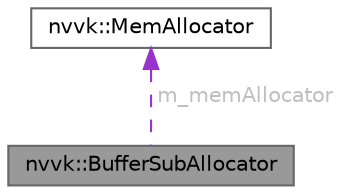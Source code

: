 digraph "nvvk::BufferSubAllocator"
{
 // LATEX_PDF_SIZE
  bgcolor="transparent";
  edge [fontname=Helvetica,fontsize=10,labelfontname=Helvetica,labelfontsize=10];
  node [fontname=Helvetica,fontsize=10,shape=box,height=0.2,width=0.4];
  Node1 [id="Node000001",label="nvvk::BufferSubAllocator",height=0.2,width=0.4,color="gray40", fillcolor="grey60", style="filled", fontcolor="black",tooltip=" "];
  Node2 -> Node1 [id="edge1_Node000001_Node000002",dir="back",color="darkorchid3",style="dashed",tooltip=" ",label=" m_memAllocator",fontcolor="grey" ];
  Node2 [id="Node000002",label="nvvk::MemAllocator",height=0.2,width=0.4,color="gray40", fillcolor="white", style="filled",URL="$classnvvk_1_1_mem_allocator.html",tooltip=" "];
}
